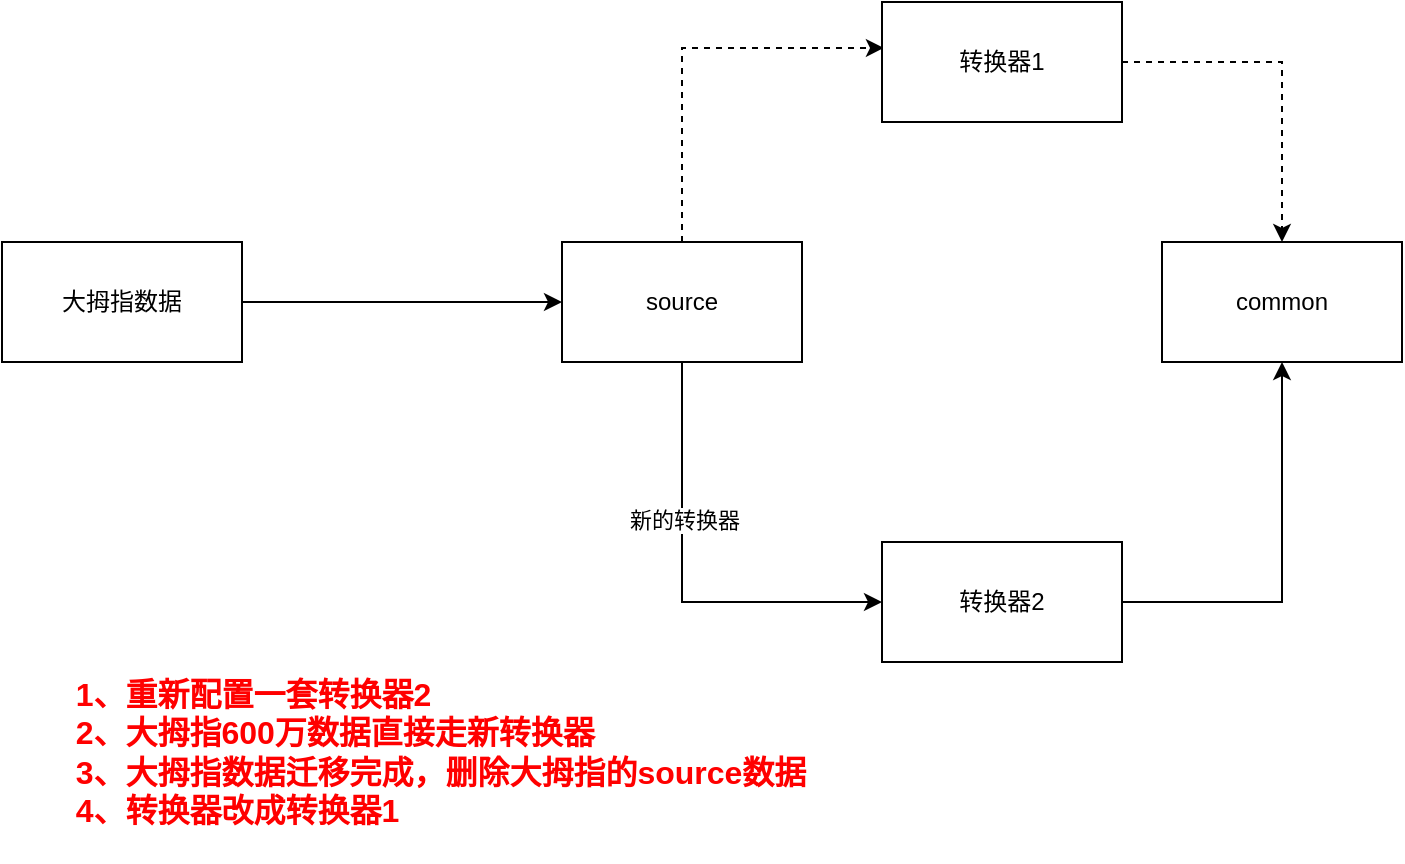 <mxfile version="14.2.9" type="github">
  <diagram id="C5RBs43oDa-KdzZeNtuy" name="Page-1">
    <mxGraphModel dx="1284" dy="852" grid="1" gridSize="10" guides="1" tooltips="1" connect="1" arrows="1" fold="1" page="1" pageScale="1" pageWidth="827" pageHeight="1169" math="0" shadow="0">
      <root>
        <mxCell id="WIyWlLk6GJQsqaUBKTNV-0" />
        <mxCell id="WIyWlLk6GJQsqaUBKTNV-1" parent="WIyWlLk6GJQsqaUBKTNV-0" />
        <mxCell id="YerVVY2-V9nm6W07od5p-5" style="edgeStyle=orthogonalEdgeStyle;rounded=0;orthogonalLoop=1;jettySize=auto;html=1;exitX=1;exitY=0.5;exitDx=0;exitDy=0;entryX=0;entryY=0.5;entryDx=0;entryDy=0;" edge="1" parent="WIyWlLk6GJQsqaUBKTNV-1" source="YerVVY2-V9nm6W07od5p-0" target="YerVVY2-V9nm6W07od5p-1">
          <mxGeometry relative="1" as="geometry" />
        </mxCell>
        <mxCell id="YerVVY2-V9nm6W07od5p-0" value="大拇指数据" style="rounded=0;whiteSpace=wrap;html=1;" vertex="1" parent="WIyWlLk6GJQsqaUBKTNV-1">
          <mxGeometry x="60" y="230" width="120" height="60" as="geometry" />
        </mxCell>
        <mxCell id="YerVVY2-V9nm6W07od5p-6" style="edgeStyle=orthogonalEdgeStyle;rounded=0;orthogonalLoop=1;jettySize=auto;html=1;exitX=0.5;exitY=0;exitDx=0;exitDy=0;entryX=0.008;entryY=0.383;entryDx=0;entryDy=0;entryPerimeter=0;dashed=1;" edge="1" parent="WIyWlLk6GJQsqaUBKTNV-1" source="YerVVY2-V9nm6W07od5p-1" target="YerVVY2-V9nm6W07od5p-3">
          <mxGeometry relative="1" as="geometry" />
        </mxCell>
        <mxCell id="YerVVY2-V9nm6W07od5p-7" style="edgeStyle=orthogonalEdgeStyle;rounded=0;orthogonalLoop=1;jettySize=auto;html=1;exitX=0.5;exitY=1;exitDx=0;exitDy=0;entryX=0;entryY=0.5;entryDx=0;entryDy=0;" edge="1" parent="WIyWlLk6GJQsqaUBKTNV-1" source="YerVVY2-V9nm6W07od5p-1" target="YerVVY2-V9nm6W07od5p-4">
          <mxGeometry relative="1" as="geometry" />
        </mxCell>
        <mxCell id="YerVVY2-V9nm6W07od5p-11" value="新的转换器" style="edgeLabel;html=1;align=center;verticalAlign=middle;resizable=0;points=[];" vertex="1" connectable="0" parent="YerVVY2-V9nm6W07od5p-7">
          <mxGeometry x="-0.282" y="1" relative="1" as="geometry">
            <mxPoint as="offset" />
          </mxGeometry>
        </mxCell>
        <mxCell id="YerVVY2-V9nm6W07od5p-1" value="source" style="rounded=0;whiteSpace=wrap;html=1;" vertex="1" parent="WIyWlLk6GJQsqaUBKTNV-1">
          <mxGeometry x="340" y="230" width="120" height="60" as="geometry" />
        </mxCell>
        <mxCell id="YerVVY2-V9nm6W07od5p-2" value="common" style="rounded=0;whiteSpace=wrap;html=1;" vertex="1" parent="WIyWlLk6GJQsqaUBKTNV-1">
          <mxGeometry x="640" y="230" width="120" height="60" as="geometry" />
        </mxCell>
        <mxCell id="YerVVY2-V9nm6W07od5p-8" style="edgeStyle=orthogonalEdgeStyle;rounded=0;orthogonalLoop=1;jettySize=auto;html=1;exitX=1;exitY=0.5;exitDx=0;exitDy=0;dashed=1;" edge="1" parent="WIyWlLk6GJQsqaUBKTNV-1" source="YerVVY2-V9nm6W07od5p-3" target="YerVVY2-V9nm6W07od5p-2">
          <mxGeometry relative="1" as="geometry" />
        </mxCell>
        <mxCell id="YerVVY2-V9nm6W07od5p-3" value="转换器1" style="rounded=0;whiteSpace=wrap;html=1;" vertex="1" parent="WIyWlLk6GJQsqaUBKTNV-1">
          <mxGeometry x="500" y="110" width="120" height="60" as="geometry" />
        </mxCell>
        <mxCell id="YerVVY2-V9nm6W07od5p-9" style="edgeStyle=orthogonalEdgeStyle;rounded=0;orthogonalLoop=1;jettySize=auto;html=1;exitX=1;exitY=0.5;exitDx=0;exitDy=0;entryX=0.5;entryY=1;entryDx=0;entryDy=0;" edge="1" parent="WIyWlLk6GJQsqaUBKTNV-1" source="YerVVY2-V9nm6W07od5p-4" target="YerVVY2-V9nm6W07od5p-2">
          <mxGeometry relative="1" as="geometry" />
        </mxCell>
        <mxCell id="YerVVY2-V9nm6W07od5p-4" value="转换器2" style="rounded=0;whiteSpace=wrap;html=1;" vertex="1" parent="WIyWlLk6GJQsqaUBKTNV-1">
          <mxGeometry x="500" y="380" width="120" height="60" as="geometry" />
        </mxCell>
        <mxCell id="YerVVY2-V9nm6W07od5p-12" value="&lt;div style=&quot;text-align: left ; font-size: 16px&quot;&gt;&lt;b&gt;&lt;font color=&quot;#ff0000&quot; style=&quot;font-size: 16px&quot;&gt;1、重新配置一套转换器2&lt;/font&gt;&lt;/b&gt;&lt;/div&gt;&lt;div style=&quot;text-align: left ; font-size: 16px&quot;&gt;&lt;span&gt;&lt;b&gt;&lt;font color=&quot;#ff0000&quot; style=&quot;font-size: 16px&quot;&gt;2、大拇指600万数据直接走新转换器&lt;/font&gt;&lt;/b&gt;&lt;/span&gt;&lt;/div&gt;&lt;div style=&quot;text-align: left ; font-size: 16px&quot;&gt;&lt;span&gt;&lt;b&gt;&lt;font color=&quot;#ff0000&quot; style=&quot;font-size: 16px&quot;&gt;3、大拇指数据迁移完成，删除大拇指的source数据&lt;/font&gt;&lt;/b&gt;&lt;/span&gt;&lt;/div&gt;&lt;div style=&quot;text-align: left ; font-size: 16px&quot;&gt;&lt;b&gt;&lt;font color=&quot;#ff0000&quot; style=&quot;font-size: 16px&quot;&gt;4、转换器改成转换器1&lt;/font&gt;&lt;/b&gt;&lt;/div&gt;" style="text;html=1;strokeColor=none;fillColor=none;align=center;verticalAlign=middle;whiteSpace=wrap;rounded=0;" vertex="1" parent="WIyWlLk6GJQsqaUBKTNV-1">
          <mxGeometry x="90" y="430" width="379" height="110" as="geometry" />
        </mxCell>
      </root>
    </mxGraphModel>
  </diagram>
</mxfile>
